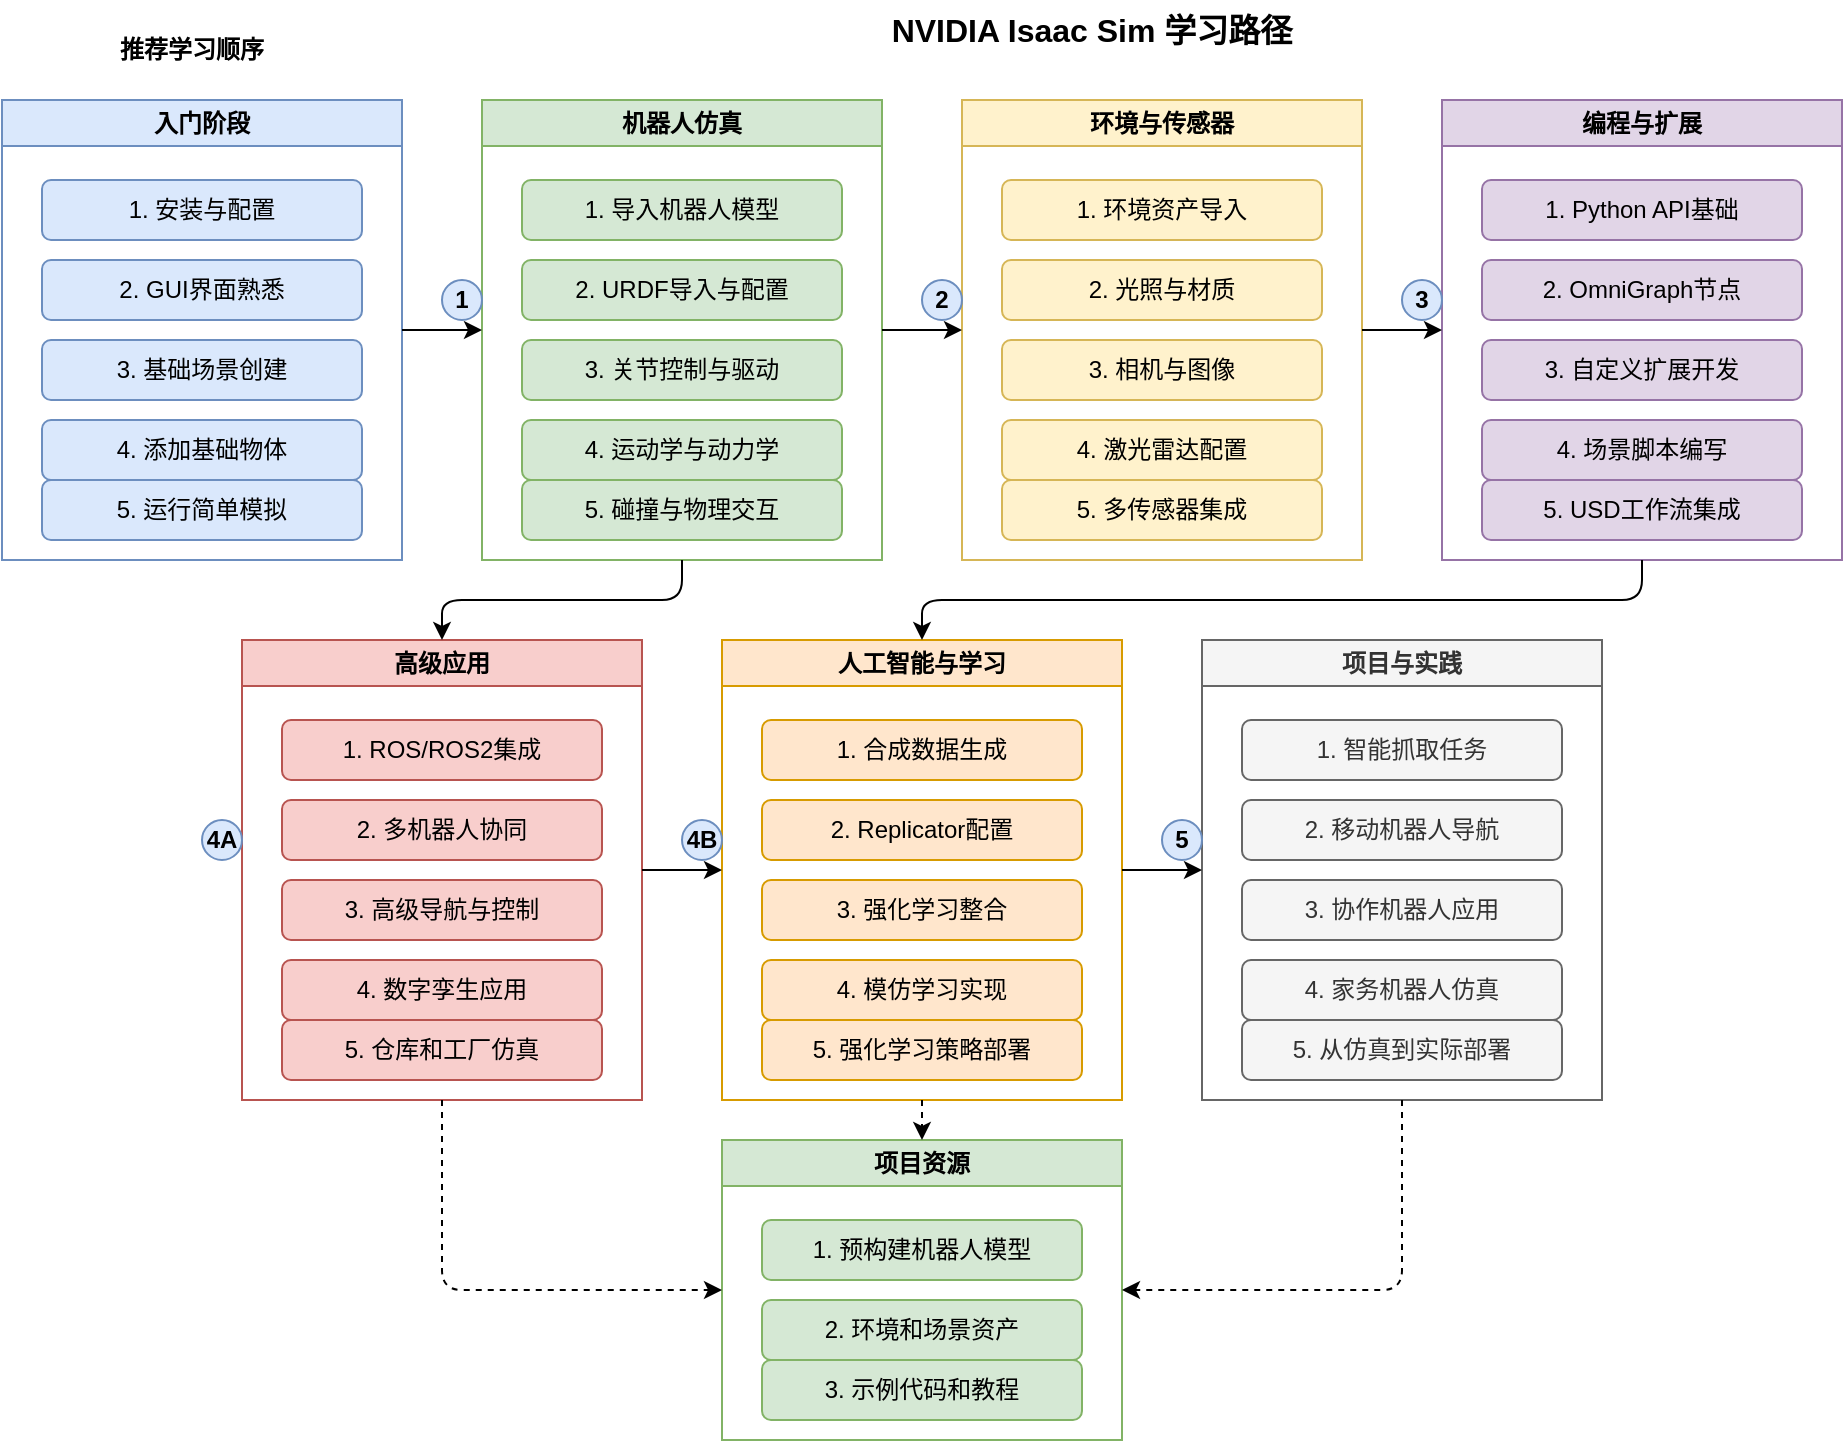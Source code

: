 <mxfile>
    <diagram id="cQaFLQl4Q_mRGJ6EGBM0" name="Isaac Sim学习路径">
        <mxGraphModel dx="1323" dy="778" grid="1" gridSize="10" guides="1" tooltips="1" connect="1" arrows="1" fold="1" page="1" pageScale="1" pageWidth="1169" pageHeight="827" math="0" shadow="0">
            <root>
                <mxCell id="0"/>
                <mxCell id="1" parent="0"/>
                <mxCell id="2" value="&lt;font style=&quot;font-size: 16px;&quot;&gt;&lt;b&gt;NVIDIA Isaac Sim 学习路径&lt;/b&gt;&lt;/font&gt;" style="text;html=1;strokeColor=none;fillColor=none;align=center;verticalAlign=middle;whiteSpace=wrap;rounded=0;" parent="1" vertex="1">
                    <mxGeometry x="444.5" y="20" width="280" height="30" as="geometry"/>
                </mxCell>
                <mxCell id="3" value="入门阶段" style="swimlane;whiteSpace=wrap;html=1;fillColor=#dae8fc;strokeColor=#6c8ebf;" parent="1" vertex="1">
                    <mxGeometry x="40" y="70" width="200" height="230" as="geometry"/>
                </mxCell>
                <mxCell id="4" value="1. 安装与配置" style="rounded=1;whiteSpace=wrap;html=1;fillColor=#dae8fc;strokeColor=#6c8ebf;" parent="3" vertex="1">
                    <mxGeometry x="20" y="40" width="160" height="30" as="geometry"/>
                </mxCell>
                <mxCell id="5" value="2. GUI界面熟悉" style="rounded=1;whiteSpace=wrap;html=1;fillColor=#dae8fc;strokeColor=#6c8ebf;" parent="3" vertex="1">
                    <mxGeometry x="20" y="80" width="160" height="30" as="geometry"/>
                </mxCell>
                <mxCell id="6" value="3. 基础场景创建" style="rounded=1;whiteSpace=wrap;html=1;fillColor=#dae8fc;strokeColor=#6c8ebf;" parent="3" vertex="1">
                    <mxGeometry x="20" y="120" width="160" height="30" as="geometry"/>
                </mxCell>
                <mxCell id="7" value="4. 添加基础物体" style="rounded=1;whiteSpace=wrap;html=1;fillColor=#dae8fc;strokeColor=#6c8ebf;" parent="3" vertex="1">
                    <mxGeometry x="20" y="160" width="160" height="30" as="geometry"/>
                </mxCell>
                <mxCell id="8" value="5. 运行简单模拟" style="rounded=1;whiteSpace=wrap;html=1;fillColor=#dae8fc;strokeColor=#6c8ebf;" parent="3" vertex="1">
                    <mxGeometry x="20" y="190" width="160" height="30" as="geometry"/>
                </mxCell>
                <mxCell id="9" value="机器人仿真" style="swimlane;whiteSpace=wrap;html=1;fillColor=#d5e8d4;strokeColor=#82b366;" parent="1" vertex="1">
                    <mxGeometry x="280" y="70" width="200" height="230" as="geometry"/>
                </mxCell>
                <mxCell id="10" value="1. 导入机器人模型" style="rounded=1;whiteSpace=wrap;html=1;fillColor=#d5e8d4;strokeColor=#82b366;" parent="9" vertex="1">
                    <mxGeometry x="20" y="40" width="160" height="30" as="geometry"/>
                </mxCell>
                <mxCell id="11" value="2. URDF导入与配置" style="rounded=1;whiteSpace=wrap;html=1;fillColor=#d5e8d4;strokeColor=#82b366;" parent="9" vertex="1">
                    <mxGeometry x="20" y="80" width="160" height="30" as="geometry"/>
                </mxCell>
                <mxCell id="12" value="3. 关节控制与驱动" style="rounded=1;whiteSpace=wrap;html=1;fillColor=#d5e8d4;strokeColor=#82b366;" parent="9" vertex="1">
                    <mxGeometry x="20" y="120" width="160" height="30" as="geometry"/>
                </mxCell>
                <mxCell id="13" value="4. 运动学与动力学" style="rounded=1;whiteSpace=wrap;html=1;fillColor=#d5e8d4;strokeColor=#82b366;" parent="9" vertex="1">
                    <mxGeometry x="20" y="160" width="160" height="30" as="geometry"/>
                </mxCell>
                <mxCell id="14" value="5. 碰撞与物理交互" style="rounded=1;whiteSpace=wrap;html=1;fillColor=#d5e8d4;strokeColor=#82b366;" parent="9" vertex="1">
                    <mxGeometry x="20" y="190" width="160" height="30" as="geometry"/>
                </mxCell>
                <mxCell id="15" value="环境与传感器" style="swimlane;whiteSpace=wrap;html=1;fillColor=#fff2cc;strokeColor=#d6b656;" parent="1" vertex="1">
                    <mxGeometry x="520" y="70" width="200" height="230" as="geometry"/>
                </mxCell>
                <mxCell id="16" value="1. 环境资产导入" style="rounded=1;whiteSpace=wrap;html=1;fillColor=#fff2cc;strokeColor=#d6b656;" parent="15" vertex="1">
                    <mxGeometry x="20" y="40" width="160" height="30" as="geometry"/>
                </mxCell>
                <mxCell id="17" value="2. 光照与材质" style="rounded=1;whiteSpace=wrap;html=1;fillColor=#fff2cc;strokeColor=#d6b656;" parent="15" vertex="1">
                    <mxGeometry x="20" y="80" width="160" height="30" as="geometry"/>
                </mxCell>
                <mxCell id="18" value="3. 相机与图像" style="rounded=1;whiteSpace=wrap;html=1;fillColor=#fff2cc;strokeColor=#d6b656;" parent="15" vertex="1">
                    <mxGeometry x="20" y="120" width="160" height="30" as="geometry"/>
                </mxCell>
                <mxCell id="19" value="4. 激光雷达配置" style="rounded=1;whiteSpace=wrap;html=1;fillColor=#fff2cc;strokeColor=#d6b656;" parent="15" vertex="1">
                    <mxGeometry x="20" y="160" width="160" height="30" as="geometry"/>
                </mxCell>
                <mxCell id="20" value="5. 多传感器集成" style="rounded=1;whiteSpace=wrap;html=1;fillColor=#fff2cc;strokeColor=#d6b656;" parent="15" vertex="1">
                    <mxGeometry x="20" y="190" width="160" height="30" as="geometry"/>
                </mxCell>
                <mxCell id="21" value="编程与扩展" style="swimlane;whiteSpace=wrap;html=1;fillColor=#e1d5e7;strokeColor=#9673a6;" parent="1" vertex="1">
                    <mxGeometry x="760" y="70" width="200" height="230" as="geometry"/>
                </mxCell>
                <mxCell id="22" value="1. Python API基础" style="rounded=1;whiteSpace=wrap;html=1;fillColor=#e1d5e7;strokeColor=#9673a6;" parent="21" vertex="1">
                    <mxGeometry x="20" y="40" width="160" height="30" as="geometry"/>
                </mxCell>
                <mxCell id="23" value="2. OmniGraph节点" style="rounded=1;whiteSpace=wrap;html=1;fillColor=#e1d5e7;strokeColor=#9673a6;" parent="21" vertex="1">
                    <mxGeometry x="20" y="80" width="160" height="30" as="geometry"/>
                </mxCell>
                <mxCell id="24" value="3. 自定义扩展开发" style="rounded=1;whiteSpace=wrap;html=1;fillColor=#e1d5e7;strokeColor=#9673a6;" parent="21" vertex="1">
                    <mxGeometry x="20" y="120" width="160" height="30" as="geometry"/>
                </mxCell>
                <mxCell id="25" value="4. 场景脚本编写" style="rounded=1;whiteSpace=wrap;html=1;fillColor=#e1d5e7;strokeColor=#9673a6;" parent="21" vertex="1">
                    <mxGeometry x="20" y="160" width="160" height="30" as="geometry"/>
                </mxCell>
                <mxCell id="26" value="5. USD工作流集成" style="rounded=1;whiteSpace=wrap;html=1;fillColor=#e1d5e7;strokeColor=#9673a6;" parent="21" vertex="1">
                    <mxGeometry x="20" y="190" width="160" height="30" as="geometry"/>
                </mxCell>
                <mxCell id="27" value="高级应用" style="swimlane;whiteSpace=wrap;html=1;fillColor=#f8cecc;strokeColor=#b85450;" parent="1" vertex="1">
                    <mxGeometry x="160" y="340" width="200" height="230" as="geometry"/>
                </mxCell>
                <mxCell id="28" value="1. ROS/ROS2集成" style="rounded=1;whiteSpace=wrap;html=1;fillColor=#f8cecc;strokeColor=#b85450;" parent="27" vertex="1">
                    <mxGeometry x="20" y="40" width="160" height="30" as="geometry"/>
                </mxCell>
                <mxCell id="29" value="2. 多机器人协同" style="rounded=1;whiteSpace=wrap;html=1;fillColor=#f8cecc;strokeColor=#b85450;" parent="27" vertex="1">
                    <mxGeometry x="20" y="80" width="160" height="30" as="geometry"/>
                </mxCell>
                <mxCell id="30" value="3. 高级导航与控制" style="rounded=1;whiteSpace=wrap;html=1;fillColor=#f8cecc;strokeColor=#b85450;" parent="27" vertex="1">
                    <mxGeometry x="20" y="120" width="160" height="30" as="geometry"/>
                </mxCell>
                <mxCell id="31" value="4. 数字孪生应用" style="rounded=1;whiteSpace=wrap;html=1;fillColor=#f8cecc;strokeColor=#b85450;" parent="27" vertex="1">
                    <mxGeometry x="20" y="160" width="160" height="30" as="geometry"/>
                </mxCell>
                <mxCell id="32" value="5. 仓库和工厂仿真" style="rounded=1;whiteSpace=wrap;html=1;fillColor=#f8cecc;strokeColor=#b85450;" parent="27" vertex="1">
                    <mxGeometry x="20" y="190" width="160" height="30" as="geometry"/>
                </mxCell>
                <mxCell id="33" value="人工智能与学习" style="swimlane;whiteSpace=wrap;html=1;fillColor=#ffe6cc;strokeColor=#d79b00;" parent="1" vertex="1">
                    <mxGeometry x="400" y="340" width="200" height="230" as="geometry"/>
                </mxCell>
                <mxCell id="34" value="1. 合成数据生成" style="rounded=1;whiteSpace=wrap;html=1;fillColor=#ffe6cc;strokeColor=#d79b00;" parent="33" vertex="1">
                    <mxGeometry x="20" y="40" width="160" height="30" as="geometry"/>
                </mxCell>
                <mxCell id="35" value="2. Replicator配置" style="rounded=1;whiteSpace=wrap;html=1;fillColor=#ffe6cc;strokeColor=#d79b00;" parent="33" vertex="1">
                    <mxGeometry x="20" y="80" width="160" height="30" as="geometry"/>
                </mxCell>
                <mxCell id="36" value="3. 强化学习整合" style="rounded=1;whiteSpace=wrap;html=1;fillColor=#ffe6cc;strokeColor=#d79b00;" parent="33" vertex="1">
                    <mxGeometry x="20" y="120" width="160" height="30" as="geometry"/>
                </mxCell>
                <mxCell id="37" value="4. 模仿学习实现" style="rounded=1;whiteSpace=wrap;html=1;fillColor=#ffe6cc;strokeColor=#d79b00;" parent="33" vertex="1">
                    <mxGeometry x="20" y="160" width="160" height="30" as="geometry"/>
                </mxCell>
                <mxCell id="38" value="5. 强化学习策略部署" style="rounded=1;whiteSpace=wrap;html=1;fillColor=#ffe6cc;strokeColor=#d79b00;" parent="33" vertex="1">
                    <mxGeometry x="20" y="190" width="160" height="30" as="geometry"/>
                </mxCell>
                <mxCell id="39" value="项目与实践" style="swimlane;whiteSpace=wrap;html=1;fillColor=#f5f5f5;strokeColor=#666666;fontColor=#333333;" parent="1" vertex="1">
                    <mxGeometry x="640" y="340" width="200" height="230" as="geometry"/>
                </mxCell>
                <mxCell id="40" value="1. 智能抓取任务" style="rounded=1;whiteSpace=wrap;html=1;fillColor=#f5f5f5;strokeColor=#666666;fontColor=#333333;" parent="39" vertex="1">
                    <mxGeometry x="20" y="40" width="160" height="30" as="geometry"/>
                </mxCell>
                <mxCell id="41" value="2. 移动机器人导航" style="rounded=1;whiteSpace=wrap;html=1;fillColor=#f5f5f5;strokeColor=#666666;fontColor=#333333;" parent="39" vertex="1">
                    <mxGeometry x="20" y="80" width="160" height="30" as="geometry"/>
                </mxCell>
                <mxCell id="42" value="3. 协作机器人应用" style="rounded=1;whiteSpace=wrap;html=1;fillColor=#f5f5f5;strokeColor=#666666;fontColor=#333333;" parent="39" vertex="1">
                    <mxGeometry x="20" y="120" width="160" height="30" as="geometry"/>
                </mxCell>
                <mxCell id="43" value="4. 家务机器人仿真" style="rounded=1;whiteSpace=wrap;html=1;fillColor=#f5f5f5;strokeColor=#666666;fontColor=#333333;" parent="39" vertex="1">
                    <mxGeometry x="20" y="160" width="160" height="30" as="geometry"/>
                </mxCell>
                <mxCell id="44" value="5. 从仿真到实际部署" style="rounded=1;whiteSpace=wrap;html=1;fillColor=#f5f5f5;strokeColor=#666666;fontColor=#333333;" parent="39" vertex="1">
                    <mxGeometry x="20" y="190" width="160" height="30" as="geometry"/>
                </mxCell>
                <mxCell id="45" value="" style="endArrow=classic;html=1;exitX=1;exitY=0.5;exitDx=0;exitDy=0;entryX=0;entryY=0.5;entryDx=0;entryDy=0;" parent="1" source="3" target="9" edge="1">
                    <mxGeometry width="50" height="50" relative="1" as="geometry">
                        <mxPoint x="560" y="330" as="sourcePoint"/>
                        <mxPoint x="610" y="280" as="targetPoint"/>
                    </mxGeometry>
                </mxCell>
                <mxCell id="46" value="" style="endArrow=classic;html=1;exitX=1;exitY=0.5;exitDx=0;exitDy=0;entryX=0;entryY=0.5;entryDx=0;entryDy=0;" parent="1" source="9" target="15" edge="1">
                    <mxGeometry width="50" height="50" relative="1" as="geometry">
                        <mxPoint x="560" y="330" as="sourcePoint"/>
                        <mxPoint x="610" y="280" as="targetPoint"/>
                    </mxGeometry>
                </mxCell>
                <mxCell id="47" value="" style="endArrow=classic;html=1;exitX=1;exitY=0.5;exitDx=0;exitDy=0;entryX=0;entryY=0.5;entryDx=0;entryDy=0;" parent="1" source="15" target="21" edge="1">
                    <mxGeometry width="50" height="50" relative="1" as="geometry">
                        <mxPoint x="560" y="330" as="sourcePoint"/>
                        <mxPoint x="610" y="280" as="targetPoint"/>
                    </mxGeometry>
                </mxCell>
                <mxCell id="48" value="" style="endArrow=classic;html=1;exitX=0.5;exitY=1;exitDx=0;exitDy=0;entryX=0.5;entryY=0;entryDx=0;entryDy=0;" parent="1" source="21" target="33" edge="1">
                    <mxGeometry width="50" height="50" relative="1" as="geometry">
                        <mxPoint x="560" y="330" as="sourcePoint"/>
                        <mxPoint x="610" y="280" as="targetPoint"/>
                        <Array as="points">
                            <mxPoint x="860" y="320"/>
                            <mxPoint x="500" y="320"/>
                        </Array>
                    </mxGeometry>
                </mxCell>
                <mxCell id="49" value="" style="endArrow=classic;html=1;exitX=0.5;exitY=1;exitDx=0;exitDy=0;entryX=0.5;entryY=0;entryDx=0;entryDy=0;" parent="1" source="9" target="27" edge="1">
                    <mxGeometry width="50" height="50" relative="1" as="geometry">
                        <mxPoint x="560" y="330" as="sourcePoint"/>
                        <mxPoint x="610" y="280" as="targetPoint"/>
                        <Array as="points">
                            <mxPoint x="380" y="320"/>
                            <mxPoint x="260" y="320"/>
                        </Array>
                    </mxGeometry>
                </mxCell>
                <mxCell id="50" value="" style="endArrow=classic;html=1;exitX=1;exitY=0.5;exitDx=0;exitDy=0;entryX=0;entryY=0.5;entryDx=0;entryDy=0;" parent="1" source="27" target="33" edge="1">
                    <mxGeometry width="50" height="50" relative="1" as="geometry">
                        <mxPoint x="560" y="330" as="sourcePoint"/>
                        <mxPoint x="610" y="280" as="targetPoint"/>
                    </mxGeometry>
                </mxCell>
                <mxCell id="51" value="" style="endArrow=classic;html=1;exitX=1;exitY=0.5;exitDx=0;exitDy=0;entryX=0;entryY=0.5;entryDx=0;entryDy=0;" parent="1" source="33" target="39" edge="1">
                    <mxGeometry width="50" height="50" relative="1" as="geometry">
                        <mxPoint x="560" y="330" as="sourcePoint"/>
                        <mxPoint x="610" y="280" as="targetPoint"/>
                    </mxGeometry>
                </mxCell>
                <mxCell id="52" value="项目资源" style="swimlane;whiteSpace=wrap;html=1;fillColor=#d5e8d4;strokeColor=#82b366;" parent="1" vertex="1">
                    <mxGeometry x="400" y="590" width="200" height="150" as="geometry"/>
                </mxCell>
                <mxCell id="53" value="1. 预构建机器人模型" style="rounded=1;whiteSpace=wrap;html=1;fillColor=#d5e8d4;strokeColor=#82b366;" parent="52" vertex="1">
                    <mxGeometry x="20" y="40" width="160" height="30" as="geometry"/>
                </mxCell>
                <mxCell id="54" value="2. 环境和场景资产" style="rounded=1;whiteSpace=wrap;html=1;fillColor=#d5e8d4;strokeColor=#82b366;" parent="52" vertex="1">
                    <mxGeometry x="20" y="80" width="160" height="30" as="geometry"/>
                </mxCell>
                <mxCell id="55" value="3. 示例代码和教程" style="rounded=1;whiteSpace=wrap;html=1;fillColor=#d5e8d4;strokeColor=#82b366;" parent="52" vertex="1">
                    <mxGeometry x="20" y="110" width="160" height="30" as="geometry"/>
                </mxCell>
                <mxCell id="56" value="" style="endArrow=classic;html=1;exitX=0.5;exitY=1;exitDx=0;exitDy=0;entryX=0;entryY=0.5;entryDx=0;entryDy=0;dashed=1;" parent="1" source="27" target="52" edge="1">
                    <mxGeometry width="50" height="50" relative="1" as="geometry">
                        <mxPoint x="550" y="530" as="sourcePoint"/>
                        <mxPoint x="600" y="480" as="targetPoint"/>
                        <Array as="points">
                            <mxPoint x="260" y="665"/>
                        </Array>
                    </mxGeometry>
                </mxCell>
                <mxCell id="57" value="" style="endArrow=classic;html=1;exitX=0.5;exitY=1;exitDx=0;exitDy=0;entryX=0.5;entryY=0;entryDx=0;entryDy=0;dashed=1;" parent="1" source="33" target="52" edge="1">
                    <mxGeometry width="50" height="50" relative="1" as="geometry">
                        <mxPoint x="550" y="530" as="sourcePoint"/>
                        <mxPoint x="600" y="480" as="targetPoint"/>
                    </mxGeometry>
                </mxCell>
                <mxCell id="58" value="" style="endArrow=classic;html=1;exitX=0.5;exitY=1;exitDx=0;exitDy=0;entryX=1;entryY=0.5;entryDx=0;entryDy=0;dashed=1;" parent="1" source="39" target="52" edge="1">
                    <mxGeometry width="50" height="50" relative="1" as="geometry">
                        <mxPoint x="550" y="530" as="sourcePoint"/>
                        <mxPoint x="600" y="480" as="targetPoint"/>
                        <Array as="points">
                            <mxPoint x="740" y="665"/>
                        </Array>
                    </mxGeometry>
                </mxCell>
                <mxCell id="59" value="推荐学习顺序" style="text;html=1;strokeColor=none;fillColor=none;align=center;verticalAlign=middle;whiteSpace=wrap;rounded=0;fontStyle=1" parent="1" vertex="1">
                    <mxGeometry x="90" y="30" width="90" height="30" as="geometry"/>
                </mxCell>
                <mxCell id="60" value="&lt;b&gt;1&lt;/b&gt;" style="ellipse;whiteSpace=wrap;html=1;aspect=fixed;fillColor=#dae8fc;strokeColor=#6c8ebf;" parent="1" vertex="1">
                    <mxGeometry x="260" y="160" width="20" height="20" as="geometry"/>
                </mxCell>
                <mxCell id="61" value="&lt;b&gt;2&lt;/b&gt;" style="ellipse;whiteSpace=wrap;html=1;aspect=fixed;fillColor=#dae8fc;strokeColor=#6c8ebf;" parent="1" vertex="1">
                    <mxGeometry x="500" y="160" width="20" height="20" as="geometry"/>
                </mxCell>
                <mxCell id="62" value="&lt;b&gt;3&lt;/b&gt;" style="ellipse;whiteSpace=wrap;html=1;aspect=fixed;fillColor=#dae8fc;strokeColor=#6c8ebf;" parent="1" vertex="1">
                    <mxGeometry x="740" y="160" width="20" height="20" as="geometry"/>
                </mxCell>
                <mxCell id="63" value="&lt;b&gt;4A&lt;/b&gt;" style="ellipse;whiteSpace=wrap;html=1;aspect=fixed;fillColor=#dae8fc;strokeColor=#6c8ebf;" parent="1" vertex="1">
                    <mxGeometry x="140" y="430" width="20" height="20" as="geometry"/>
                </mxCell>
                <mxCell id="64" value="&lt;b&gt;4B&lt;/b&gt;" style="ellipse;whiteSpace=wrap;html=1;aspect=fixed;fillColor=#dae8fc;strokeColor=#6c8ebf;" parent="1" vertex="1">
                    <mxGeometry x="380" y="430" width="20" height="20" as="geometry"/>
                </mxCell>
                <mxCell id="65" value="&lt;b&gt;5&lt;/b&gt;" style="ellipse;whiteSpace=wrap;html=1;aspect=fixed;fillColor=#dae8fc;strokeColor=#6c8ebf;" parent="1" vertex="1">
                    <mxGeometry x="620" y="430" width="20" height="20" as="geometry"/>
                </mxCell>
            </root>
        </mxGraphModel>
    </diagram>
</mxfile> 